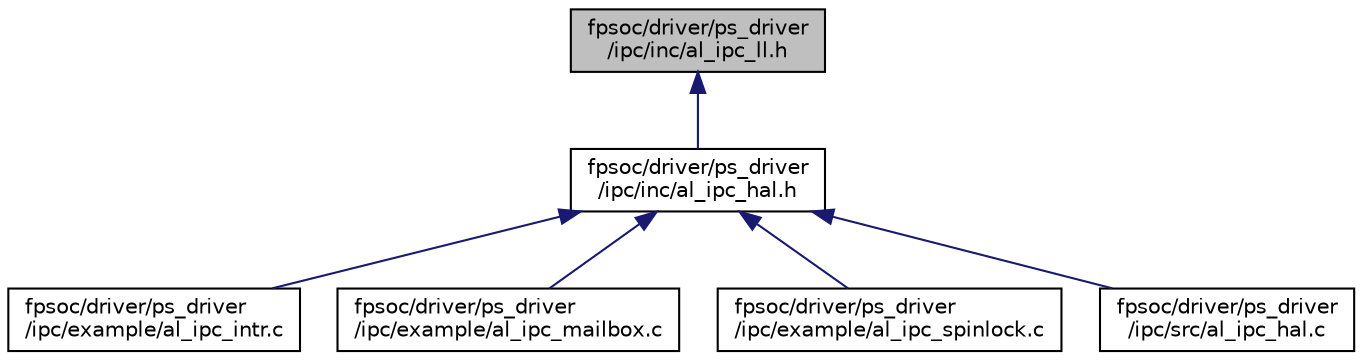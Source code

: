 digraph "fpsoc/driver/ps_driver/ipc/inc/al_ipc_ll.h"
{
  edge [fontname="Helvetica",fontsize="10",labelfontname="Helvetica",labelfontsize="10"];
  node [fontname="Helvetica",fontsize="10",shape=record];
  Node3 [label="fpsoc/driver/ps_driver\l/ipc/inc/al_ipc_ll.h",height=0.2,width=0.4,color="black", fillcolor="grey75", style="filled", fontcolor="black"];
  Node3 -> Node4 [dir="back",color="midnightblue",fontsize="10",style="solid",fontname="Helvetica"];
  Node4 [label="fpsoc/driver/ps_driver\l/ipc/inc/al_ipc_hal.h",height=0.2,width=0.4,color="black", fillcolor="white", style="filled",URL="$al__ipc__hal_8h.html"];
  Node4 -> Node5 [dir="back",color="midnightblue",fontsize="10",style="solid",fontname="Helvetica"];
  Node5 [label="fpsoc/driver/ps_driver\l/ipc/example/al_ipc_intr.c",height=0.2,width=0.4,color="black", fillcolor="white", style="filled",URL="$al__ipc__intr_8c.html",tooltip="ipc interrupt example "];
  Node4 -> Node6 [dir="back",color="midnightblue",fontsize="10",style="solid",fontname="Helvetica"];
  Node6 [label="fpsoc/driver/ps_driver\l/ipc/example/al_ipc_mailbox.c",height=0.2,width=0.4,color="black", fillcolor="white", style="filled",URL="$al__ipc__mailbox_8c.html",tooltip="ipc mailbox example "];
  Node4 -> Node7 [dir="back",color="midnightblue",fontsize="10",style="solid",fontname="Helvetica"];
  Node7 [label="fpsoc/driver/ps_driver\l/ipc/example/al_ipc_spinlock.c",height=0.2,width=0.4,color="black", fillcolor="white", style="filled",URL="$al__ipc__spinlock_8c.html",tooltip="ipc spinlock example "];
  Node4 -> Node8 [dir="back",color="midnightblue",fontsize="10",style="solid",fontname="Helvetica"];
  Node8 [label="fpsoc/driver/ps_driver\l/ipc/src/al_ipc_hal.c",height=0.2,width=0.4,color="black", fillcolor="white", style="filled",URL="$al__ipc__hal_8c.html"];
}
